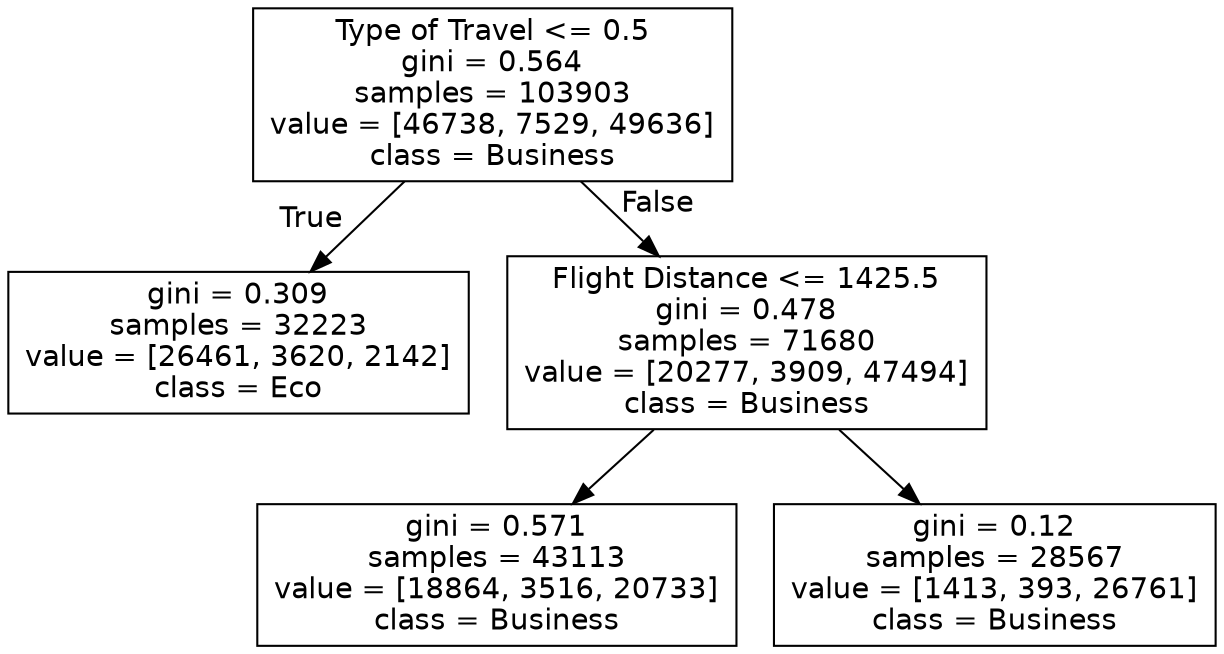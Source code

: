 digraph Tree {
node [shape=box, fontname="helvetica"] ;
edge [fontname="helvetica"] ;
0 [label="Type of Travel <= 0.5\ngini = 0.564\nsamples = 103903\nvalue = [46738, 7529, 49636]\nclass = Business"] ;
1 [label="gini = 0.309\nsamples = 32223\nvalue = [26461, 3620, 2142]\nclass = Eco"] ;
0 -> 1 [labeldistance=2.5, labelangle=45, headlabel="True"] ;
2 [label="Flight Distance <= 1425.5\ngini = 0.478\nsamples = 71680\nvalue = [20277, 3909, 47494]\nclass = Business"] ;
0 -> 2 [labeldistance=2.5, labelangle=-45, headlabel="False"] ;
3 [label="gini = 0.571\nsamples = 43113\nvalue = [18864, 3516, 20733]\nclass = Business"] ;
2 -> 3 ;
4 [label="gini = 0.12\nsamples = 28567\nvalue = [1413, 393, 26761]\nclass = Business"] ;
2 -> 4 ;
}